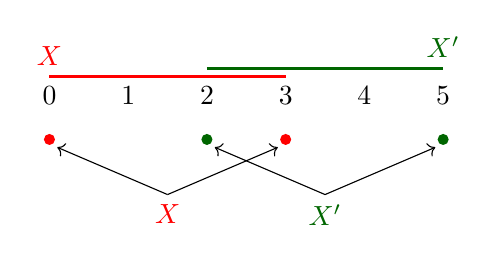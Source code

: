 \begin{tikzpicture}
	\draw[very thick, red] (0,0)node[above]{\( X \)}-- (3,0);
	\draw[very thick, black!60!green] (2,0.1) -- (5,0.1)node[above]{\( X' \)};
	\fill[fill=none]
	-- (0,0) node[below]{\(0\)}
	-- (1,0) node[below]{\(1\)}
	-- (2,0) node[below]{\(2\)}
	-- (3,0) node[below]{\(3\)}
	-- (4,0) node[below]{\(4\)}
	-- (5,0) node[below]{\(5\)};

	\fill[red] (0,-0.8) circle[radius=2pt];
	\fill[red] (3,-0.8) circle[radius=2pt];
	\fill[black!60!green] (2,-0.8) circle[radius=2pt];
	\fill[black!60!green] (5,-0.8) circle[radius=2pt];

	\draw[->] (1.5,-1.5) node[below]{\color{red}\(X\)}-- (0.1,-0.9);
	\draw[->] (1.5,-1.5) -- (2.9,-0.9);

	\draw[->] (3.5,-1.5) node[below]{\color{black!60!green}\(X'\)}-- (2.1,-0.9);
	\draw[->] (3.5,-1.5) -- (4.9,-0.9);
\end{tikzpicture}
